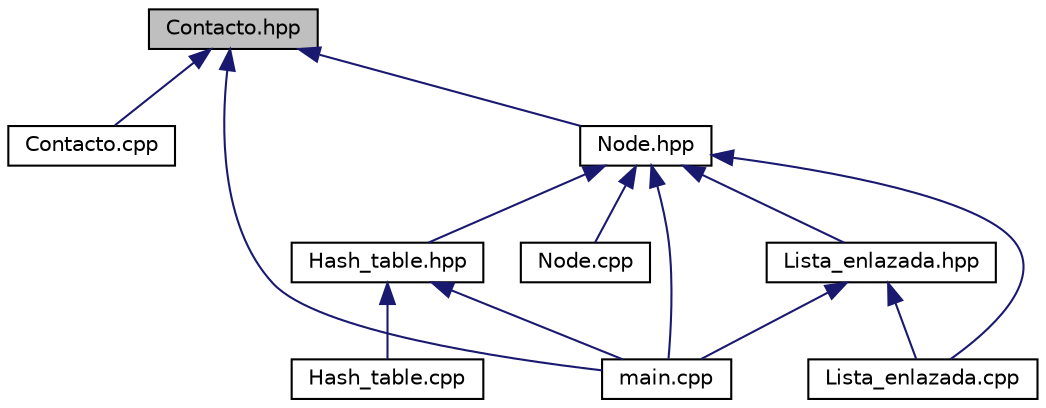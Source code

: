 digraph "Contacto.hpp"
{
 // LATEX_PDF_SIZE
  edge [fontname="Helvetica",fontsize="10",labelfontname="Helvetica",labelfontsize="10"];
  node [fontname="Helvetica",fontsize="10",shape=record];
  Node1 [label="Contacto.hpp",height=0.2,width=0.4,color="black", fillcolor="grey75", style="filled", fontcolor="black",tooltip=" "];
  Node1 -> Node2 [dir="back",color="midnightblue",fontsize="10",style="solid",fontname="Helvetica"];
  Node2 [label="Contacto.cpp",height=0.2,width=0.4,color="black", fillcolor="white", style="filled",URL="$_contacto_8cpp.html",tooltip="Implementación de la clase Contacto."];
  Node1 -> Node3 [dir="back",color="midnightblue",fontsize="10",style="solid",fontname="Helvetica"];
  Node3 [label="main.cpp",height=0.2,width=0.4,color="black", fillcolor="white", style="filled",URL="$main_8cpp.html",tooltip="Punto de entrada de la aplicación."];
  Node1 -> Node4 [dir="back",color="midnightblue",fontsize="10",style="solid",fontname="Helvetica"];
  Node4 [label="Node.hpp",height=0.2,width=0.4,color="black", fillcolor="white", style="filled",URL="$_node_8hpp.html",tooltip=" "];
  Node4 -> Node5 [dir="back",color="midnightblue",fontsize="10",style="solid",fontname="Helvetica"];
  Node5 [label="Hash_table.hpp",height=0.2,width=0.4,color="black", fillcolor="white", style="filled",URL="$_hash__table_8hpp.html",tooltip=" "];
  Node5 -> Node6 [dir="back",color="midnightblue",fontsize="10",style="solid",fontname="Helvetica"];
  Node6 [label="Hash_table.cpp",height=0.2,width=0.4,color="black", fillcolor="white", style="filled",URL="$_hash__table_8cpp.html",tooltip=" "];
  Node5 -> Node3 [dir="back",color="midnightblue",fontsize="10",style="solid",fontname="Helvetica"];
  Node4 -> Node7 [dir="back",color="midnightblue",fontsize="10",style="solid",fontname="Helvetica"];
  Node7 [label="Lista_enlazada.cpp",height=0.2,width=0.4,color="black", fillcolor="white", style="filled",URL="$_lista__enlazada_8cpp.html",tooltip=" "];
  Node4 -> Node8 [dir="back",color="midnightblue",fontsize="10",style="solid",fontname="Helvetica"];
  Node8 [label="Lista_enlazada.hpp",height=0.2,width=0.4,color="black", fillcolor="white", style="filled",URL="$_lista__enlazada_8hpp.html",tooltip=" "];
  Node8 -> Node7 [dir="back",color="midnightblue",fontsize="10",style="solid",fontname="Helvetica"];
  Node8 -> Node3 [dir="back",color="midnightblue",fontsize="10",style="solid",fontname="Helvetica"];
  Node4 -> Node3 [dir="back",color="midnightblue",fontsize="10",style="solid",fontname="Helvetica"];
  Node4 -> Node9 [dir="back",color="midnightblue",fontsize="10",style="solid",fontname="Helvetica"];
  Node9 [label="Node.cpp",height=0.2,width=0.4,color="black", fillcolor="white", style="filled",URL="$_node_8cpp.html",tooltip="Implementación de la clase Node."];
}
